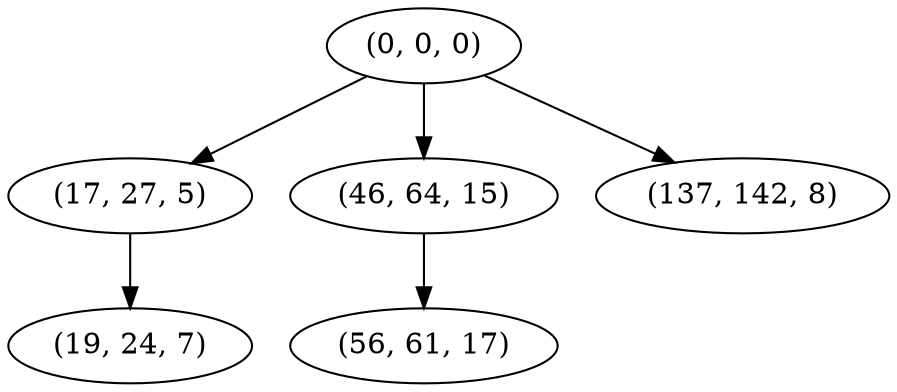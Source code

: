 digraph tree {
    "(0, 0, 0)";
    "(17, 27, 5)";
    "(19, 24, 7)";
    "(46, 64, 15)";
    "(56, 61, 17)";
    "(137, 142, 8)";
    "(0, 0, 0)" -> "(17, 27, 5)";
    "(0, 0, 0)" -> "(46, 64, 15)";
    "(0, 0, 0)" -> "(137, 142, 8)";
    "(17, 27, 5)" -> "(19, 24, 7)";
    "(46, 64, 15)" -> "(56, 61, 17)";
}
